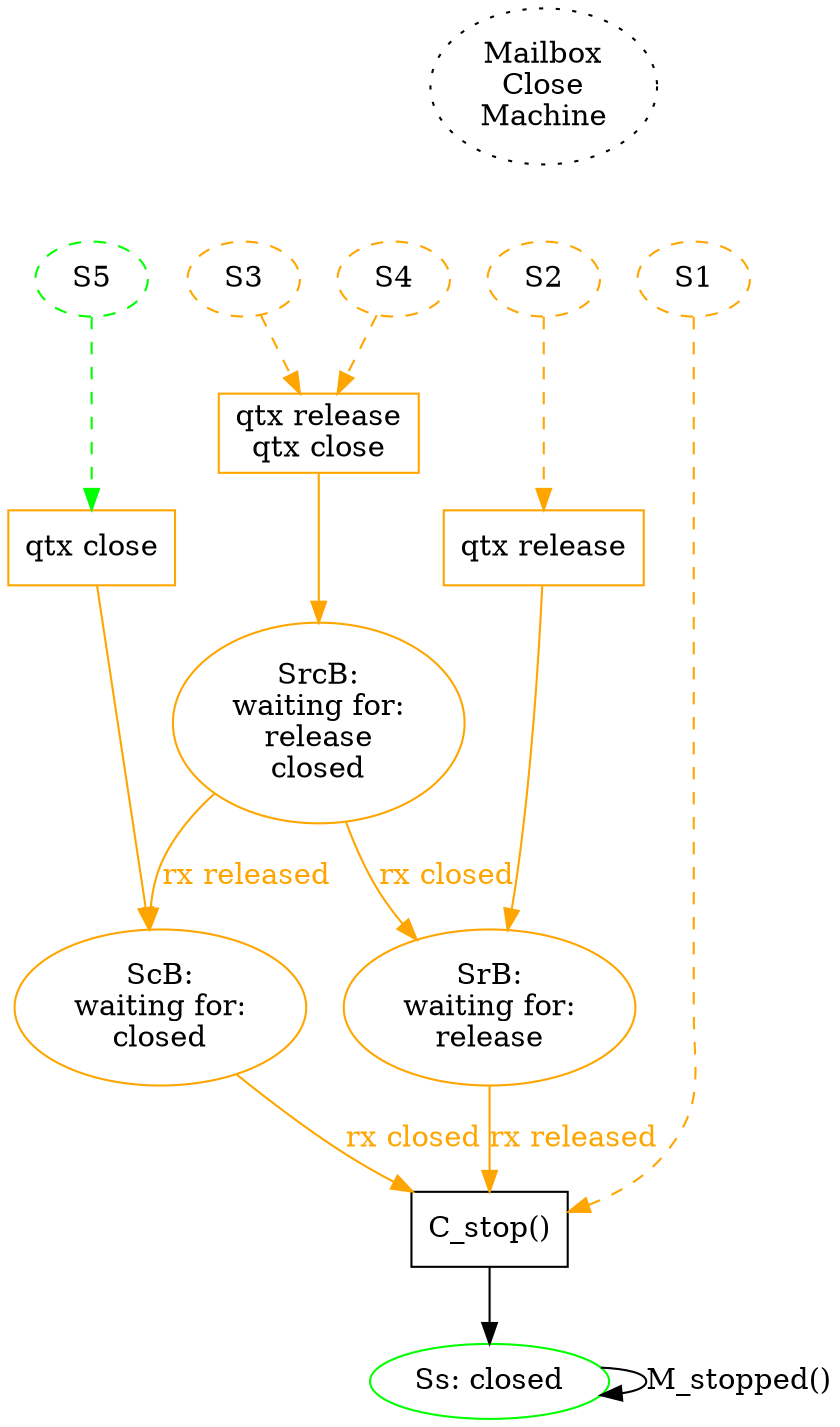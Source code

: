 digraph {
        /* M_close pathways */
        MC_title [label="Mailbox\nClose\nMachine" style="dotted"]
        MC_title -> MC_S2 [style="invis"]

        /* All dashed states are from the main Mailbox Machine diagram, and
        all dashed lines indicate M_close() pathways in from those states.
        Within this graph, all M_close() events leave the state unchanged. */

        MC_Pr [shape="box" label="qtx release" color="orange"]
        MC_Pr -> MC_Sr [color="orange"]
        MC_Sr [label="SrB:\nwaiting for:\nrelease" color="orange"]
        MC_Sr -> MC_P_stop [label="rx released" color="orange" fontcolor="orange"]

        MC_Pc [shape="box" label="qtx close" color="orange"]
        MC_Pc -> MC_Sc [color="orange"]
        MC_Sc [label="ScB:\nwaiting for:\nclosed" color="orange"]
        MC_Sc -> MC_P_stop [label="rx closed" color="orange" fontcolor="orange"]

        MC_Prc [shape="box" label="qtx release\nqtx close" color="orange"]
        MC_Prc -> MC_Src [color="orange"]
        MC_Src [label="SrcB:\nwaiting for:\nrelease\nclosed" color="orange"]
        MC_Src -> MC_Sc [label="rx released" color="orange" fontcolor="orange"]
        MC_Src -> MC_Sr [label="rx closed" color="orange" fontcolor="orange"]


        MC_P_stop [shape="box" label="C_stop()"]
        MC_P_stop -> MC_Ss

        MC_Ss -> MC_Ss [label="M_stopped()"]
        MC_Ss [label="SsB: closed\nstopping"]

        MC_Ss [label="Ss: closed" color="green"]


        {rank=same; MC_S2 MC_S1 MC_S3 MC_S4 MC_S5}
        MC_S1 [label="S1" color="orange" style="dashed"]
        MC_S1 -> MC_P_stop [style="dashed" color="orange"]

        MC_S2 [label="S2" color="orange" style="dashed"]
        MC_S2 -> MC_Pr [color="orange" style="dashed"]

        MC_S3 [label="S3" color="orange" style="dashed"]
        MC_S3 -> MC_Prc [color="orange" style="dashed"]

        MC_S4 [label="S4" color="orange" style="dashed"]
        MC_S4 -> MC_Prc [color="orange" style="dashed"]

        MC_S5 [label="S5" color="green" style="dashed"]
        MC_S5 -> MC_Pc [style="dashed" color="green"]

}
